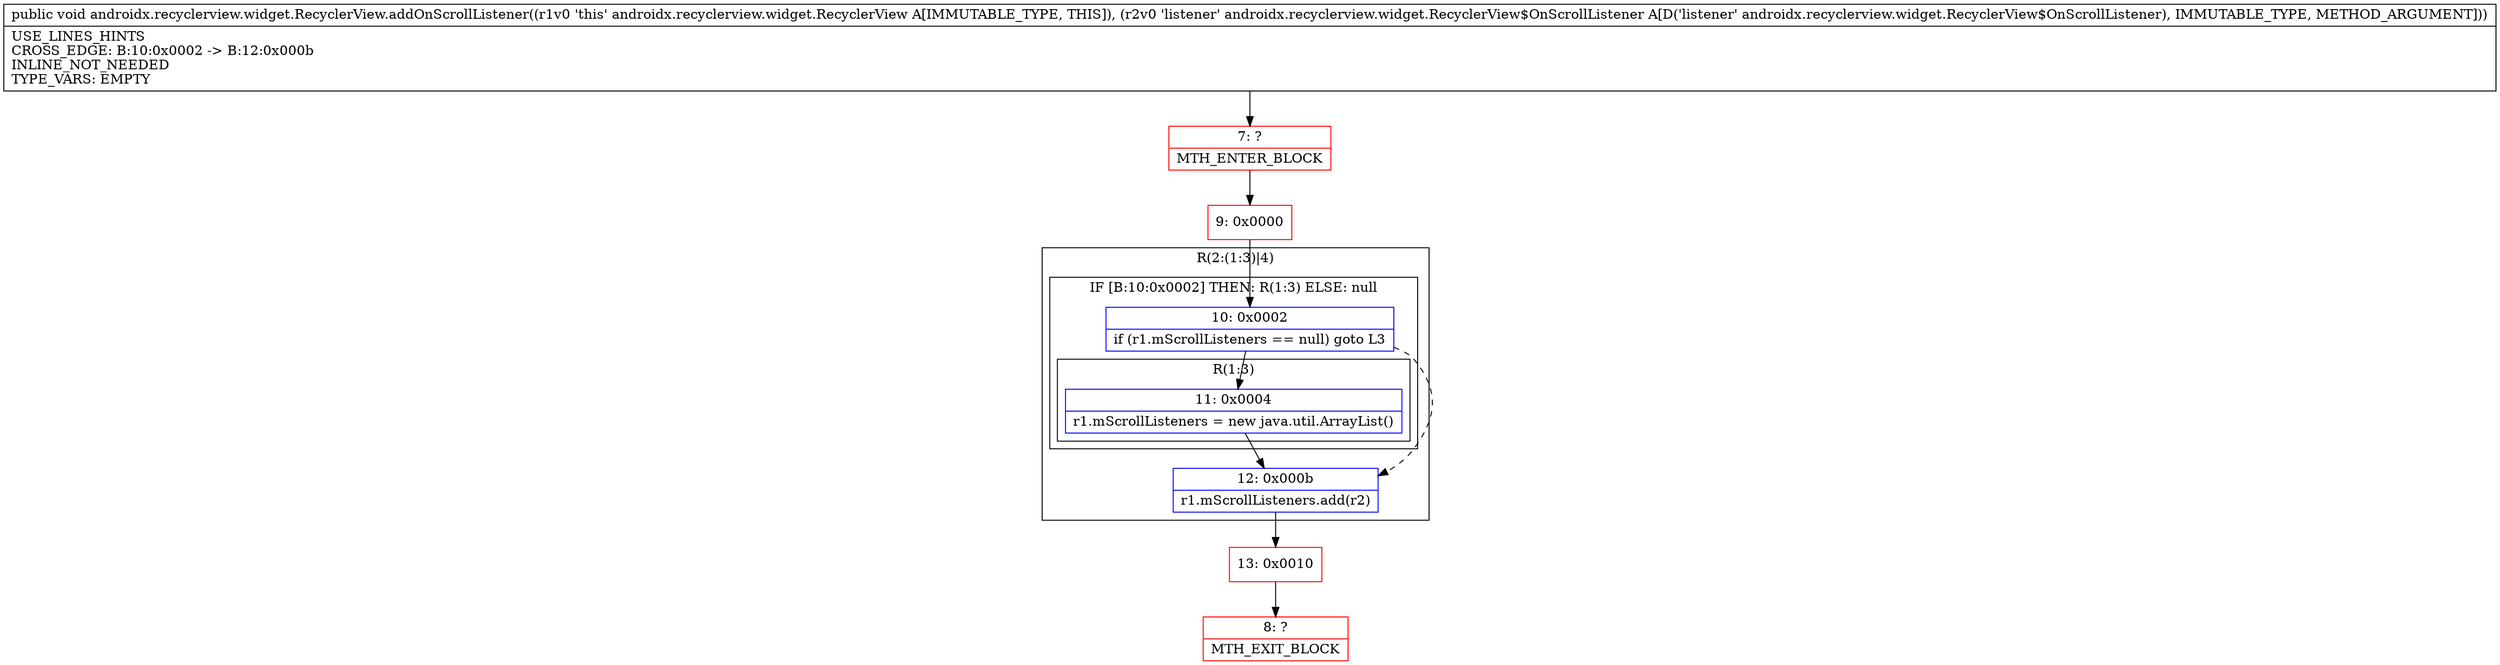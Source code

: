 digraph "CFG forandroidx.recyclerview.widget.RecyclerView.addOnScrollListener(Landroidx\/recyclerview\/widget\/RecyclerView$OnScrollListener;)V" {
subgraph cluster_Region_1403654994 {
label = "R(2:(1:3)|4)";
node [shape=record,color=blue];
subgraph cluster_IfRegion_685093930 {
label = "IF [B:10:0x0002] THEN: R(1:3) ELSE: null";
node [shape=record,color=blue];
Node_10 [shape=record,label="{10\:\ 0x0002|if (r1.mScrollListeners == null) goto L3\l}"];
subgraph cluster_Region_1679837026 {
label = "R(1:3)";
node [shape=record,color=blue];
Node_11 [shape=record,label="{11\:\ 0x0004|r1.mScrollListeners = new java.util.ArrayList()\l}"];
}
}
Node_12 [shape=record,label="{12\:\ 0x000b|r1.mScrollListeners.add(r2)\l}"];
}
Node_7 [shape=record,color=red,label="{7\:\ ?|MTH_ENTER_BLOCK\l}"];
Node_9 [shape=record,color=red,label="{9\:\ 0x0000}"];
Node_13 [shape=record,color=red,label="{13\:\ 0x0010}"];
Node_8 [shape=record,color=red,label="{8\:\ ?|MTH_EXIT_BLOCK\l}"];
MethodNode[shape=record,label="{public void androidx.recyclerview.widget.RecyclerView.addOnScrollListener((r1v0 'this' androidx.recyclerview.widget.RecyclerView A[IMMUTABLE_TYPE, THIS]), (r2v0 'listener' androidx.recyclerview.widget.RecyclerView$OnScrollListener A[D('listener' androidx.recyclerview.widget.RecyclerView$OnScrollListener), IMMUTABLE_TYPE, METHOD_ARGUMENT]))  | USE_LINES_HINTS\lCROSS_EDGE: B:10:0x0002 \-\> B:12:0x000b\lINLINE_NOT_NEEDED\lTYPE_VARS: EMPTY\l}"];
MethodNode -> Node_7;Node_10 -> Node_11;
Node_10 -> Node_12[style=dashed];
Node_11 -> Node_12;
Node_12 -> Node_13;
Node_7 -> Node_9;
Node_9 -> Node_10;
Node_13 -> Node_8;
}

